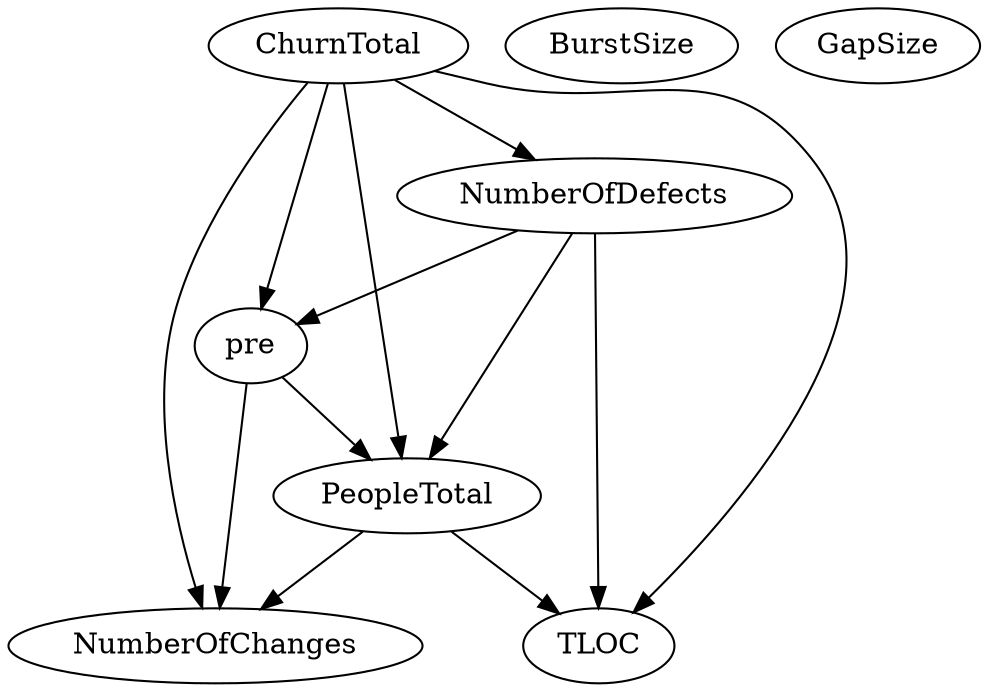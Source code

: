 digraph {
   PeopleTotal;
   NumberOfChanges;
   ChurnTotal;
   TLOC;
   pre;
   NumberOfDefects;
   BurstSize;
   GapSize;
   PeopleTotal -> NumberOfChanges;
   PeopleTotal -> TLOC;
   ChurnTotal -> PeopleTotal;
   ChurnTotal -> NumberOfChanges;
   ChurnTotal -> TLOC;
   ChurnTotal -> pre;
   ChurnTotal -> NumberOfDefects;
   pre -> PeopleTotal;
   pre -> NumberOfChanges;
   NumberOfDefects -> PeopleTotal;
   NumberOfDefects -> TLOC;
   NumberOfDefects -> pre;
}
